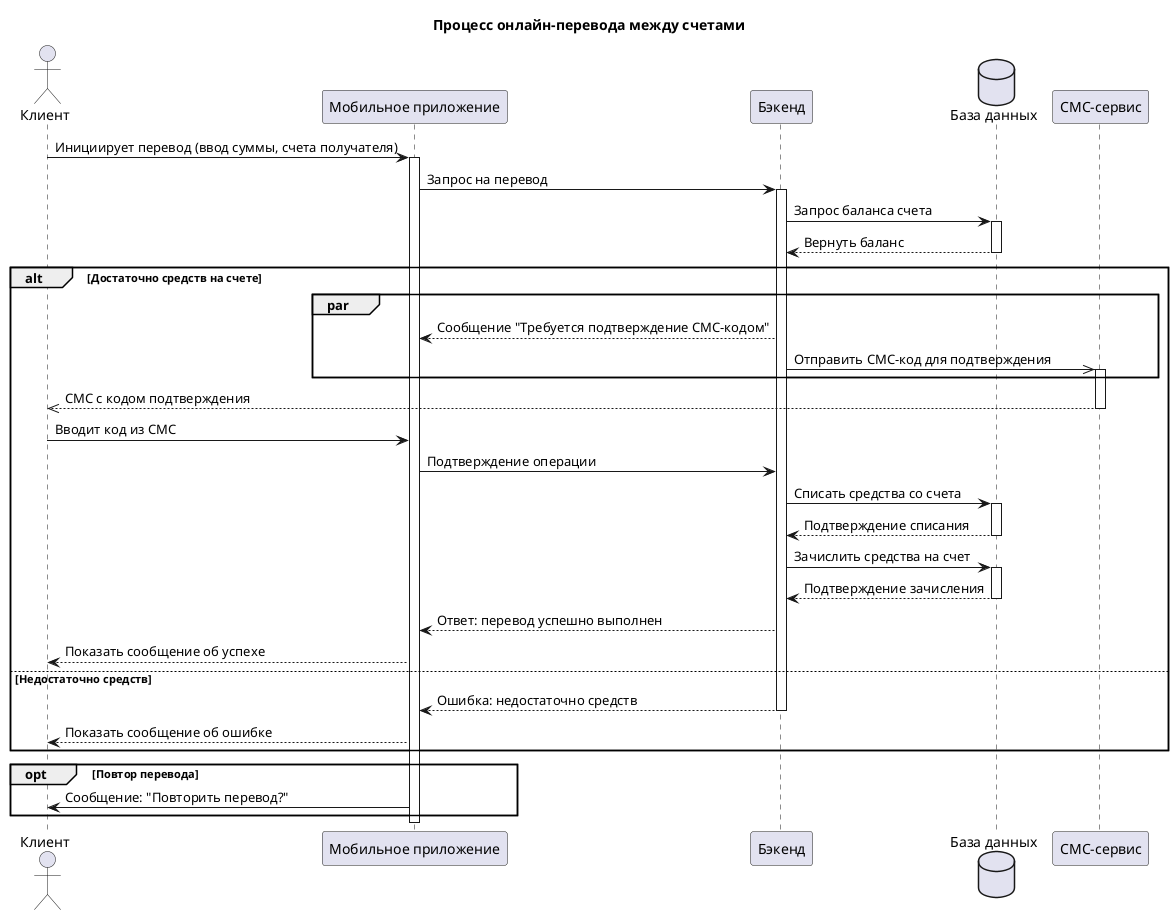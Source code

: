 @startuml
title Процесс онлайн-перевода между счетами

actor "Клиент" as Client
participant "Мобильное приложение" as App
participant "Бэкенд" as Backend
database "База данных" as DB
participant "СМС-сервис" as SMS

Client -> App: Инициирует перевод (ввод суммы, счета получателя)

activate App
App -> Backend: Запрос на перевод

activate Backend
Backend -> DB: Запрос баланса счета

activate DB
DB --> Backend: Вернуть баланс
deactivate DB

alt Достаточно средств на счете
par
Backend --> App: Сообщение "Требуется подтверждение СМС-кодом"
Backend ->> SMS: Отправить СМС-код для подтверждения
activate SMS
end

SMS -->> Client: СМС с кодом подтверждения
deactivate SMS

Client -> App: Вводит код из СМС
App -> Backend: Подтверждение операции
Backend -> DB: Списать средства со счета

activate DB
DB --> Backend: Подтверждение списания
deactivate DB

Backend -> DB: Зачислить средства на счет

activate DB
DB --> Backend: Подтверждение зачисления
deactivate DB

Backend --> App: Ответ: перевод успешно выполнен
App --> Client: Показать сообщение об успехе

else Недостаточно средств
Backend --> App: Ошибка: недостаточно средств
deactivate Backend

App --> Client: Показать сообщение об ошибке
end

opt Повтор перевода
App -> Client: Сообщение: "Повторить перевод?"
end
deactivate App

@enduml
